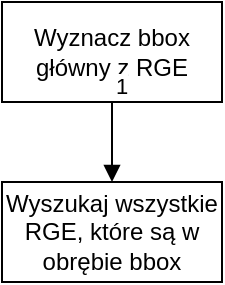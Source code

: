 <mxfile version="22.1.18" type="github">
  <diagram id="C5RBs43oDa-KdzZeNtuy" name="Page-1">
    <mxGraphModel dx="1434" dy="772" grid="1" gridSize="10" guides="1" tooltips="1" connect="1" arrows="1" fold="1" page="1" pageScale="1" pageWidth="827" pageHeight="1169" math="0" shadow="0">
      <root>
        <mxCell id="WIyWlLk6GJQsqaUBKTNV-0" />
        <mxCell id="WIyWlLk6GJQsqaUBKTNV-1" parent="WIyWlLk6GJQsqaUBKTNV-0" />
        <mxCell id="6P74fi3RODu-qiIeP3-2-0" value="Wyznacz bbox główny z RGE" style="html=1;whiteSpace=wrap;" vertex="1" parent="WIyWlLk6GJQsqaUBKTNV-1">
          <mxGeometry x="160" y="30" width="110" height="50" as="geometry" />
        </mxCell>
        <mxCell id="6P74fi3RODu-qiIeP3-2-1" value="Wyszukaj wszystkie RGE, które są w obrębie bbox" style="html=1;whiteSpace=wrap;" vertex="1" parent="WIyWlLk6GJQsqaUBKTNV-1">
          <mxGeometry x="160" y="120" width="110" height="50" as="geometry" />
        </mxCell>
        <mxCell id="6P74fi3RODu-qiIeP3-2-2" value="" style="endArrow=block;endFill=1;html=1;edgeStyle=orthogonalEdgeStyle;align=left;verticalAlign=top;rounded=0;exitX=0.5;exitY=1;exitDx=0;exitDy=0;entryX=0.5;entryY=0;entryDx=0;entryDy=0;" edge="1" parent="WIyWlLk6GJQsqaUBKTNV-1" source="6P74fi3RODu-qiIeP3-2-0" target="6P74fi3RODu-qiIeP3-2-1">
          <mxGeometry x="-1" relative="1" as="geometry">
            <mxPoint x="330" y="400" as="sourcePoint" />
            <mxPoint x="490" y="400" as="targetPoint" />
          </mxGeometry>
        </mxCell>
        <mxCell id="6P74fi3RODu-qiIeP3-2-3" value="1" style="edgeLabel;resizable=0;html=1;align=left;verticalAlign=bottom;" connectable="0" vertex="1" parent="6P74fi3RODu-qiIeP3-2-2">
          <mxGeometry x="-1" relative="1" as="geometry" />
        </mxCell>
      </root>
    </mxGraphModel>
  </diagram>
</mxfile>
